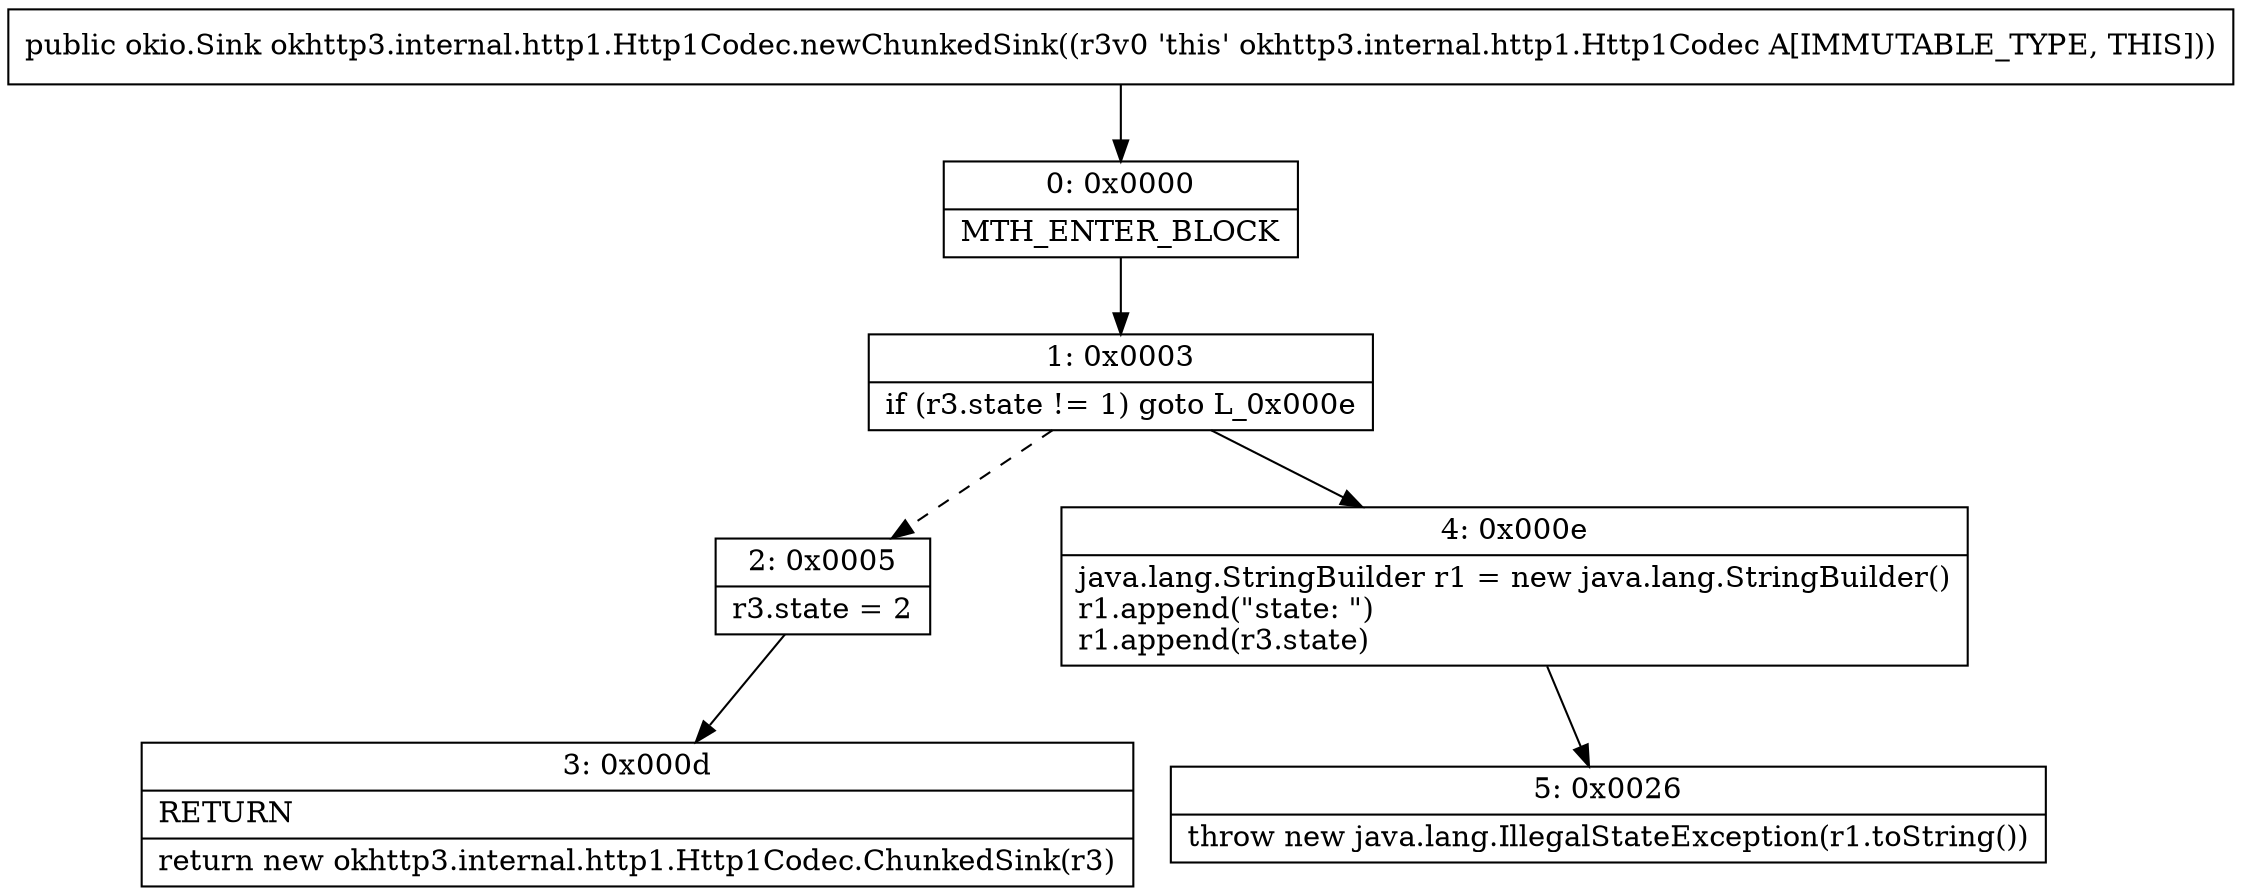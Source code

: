digraph "CFG forokhttp3.internal.http1.Http1Codec.newChunkedSink()Lokio\/Sink;" {
Node_0 [shape=record,label="{0\:\ 0x0000|MTH_ENTER_BLOCK\l}"];
Node_1 [shape=record,label="{1\:\ 0x0003|if (r3.state != 1) goto L_0x000e\l}"];
Node_2 [shape=record,label="{2\:\ 0x0005|r3.state = 2\l}"];
Node_3 [shape=record,label="{3\:\ 0x000d|RETURN\l|return new okhttp3.internal.http1.Http1Codec.ChunkedSink(r3)\l}"];
Node_4 [shape=record,label="{4\:\ 0x000e|java.lang.StringBuilder r1 = new java.lang.StringBuilder()\lr1.append(\"state: \")\lr1.append(r3.state)\l}"];
Node_5 [shape=record,label="{5\:\ 0x0026|throw new java.lang.IllegalStateException(r1.toString())\l}"];
MethodNode[shape=record,label="{public okio.Sink okhttp3.internal.http1.Http1Codec.newChunkedSink((r3v0 'this' okhttp3.internal.http1.Http1Codec A[IMMUTABLE_TYPE, THIS])) }"];
MethodNode -> Node_0;
Node_0 -> Node_1;
Node_1 -> Node_2[style=dashed];
Node_1 -> Node_4;
Node_2 -> Node_3;
Node_4 -> Node_5;
}

